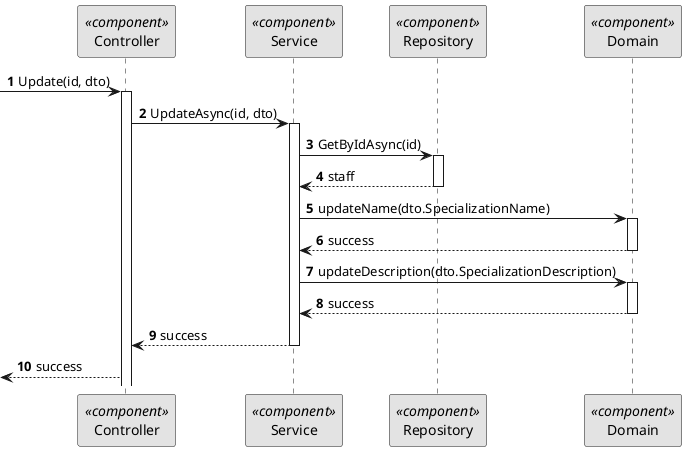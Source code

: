 @startuml
skinparam monochrome true
skinparam packageStyle rectangle
skinparam shadowing false

autonumber

participant "Controller" as CTRL <<component>>
participant "Service" as SERV <<component>>
participant "Repository" as REPO <<component>>
participant "Domain" as DOM <<component>>

-> CTRL: Update(id, dto)
activate CTRL
CTRL -> SERV: UpdateAsync(id, dto)
activate SERV
SERV -> REPO: GetByIdAsync(id)
activate REPO
REPO --> SERV: staff
deactivate REPO
SERV -> DOM: updateName(dto.SpecializationName)
activate DOM
DOM --> SERV: success
deactivate DOM
SERV -> DOM: updateDescription(dto.SpecializationDescription)
activate DOM
DOM --> SERV: success
deactivate DOM
deactivate DOM
SERV --> CTRL: success
deactivate SERV
<-- CTRL: success




@enduml